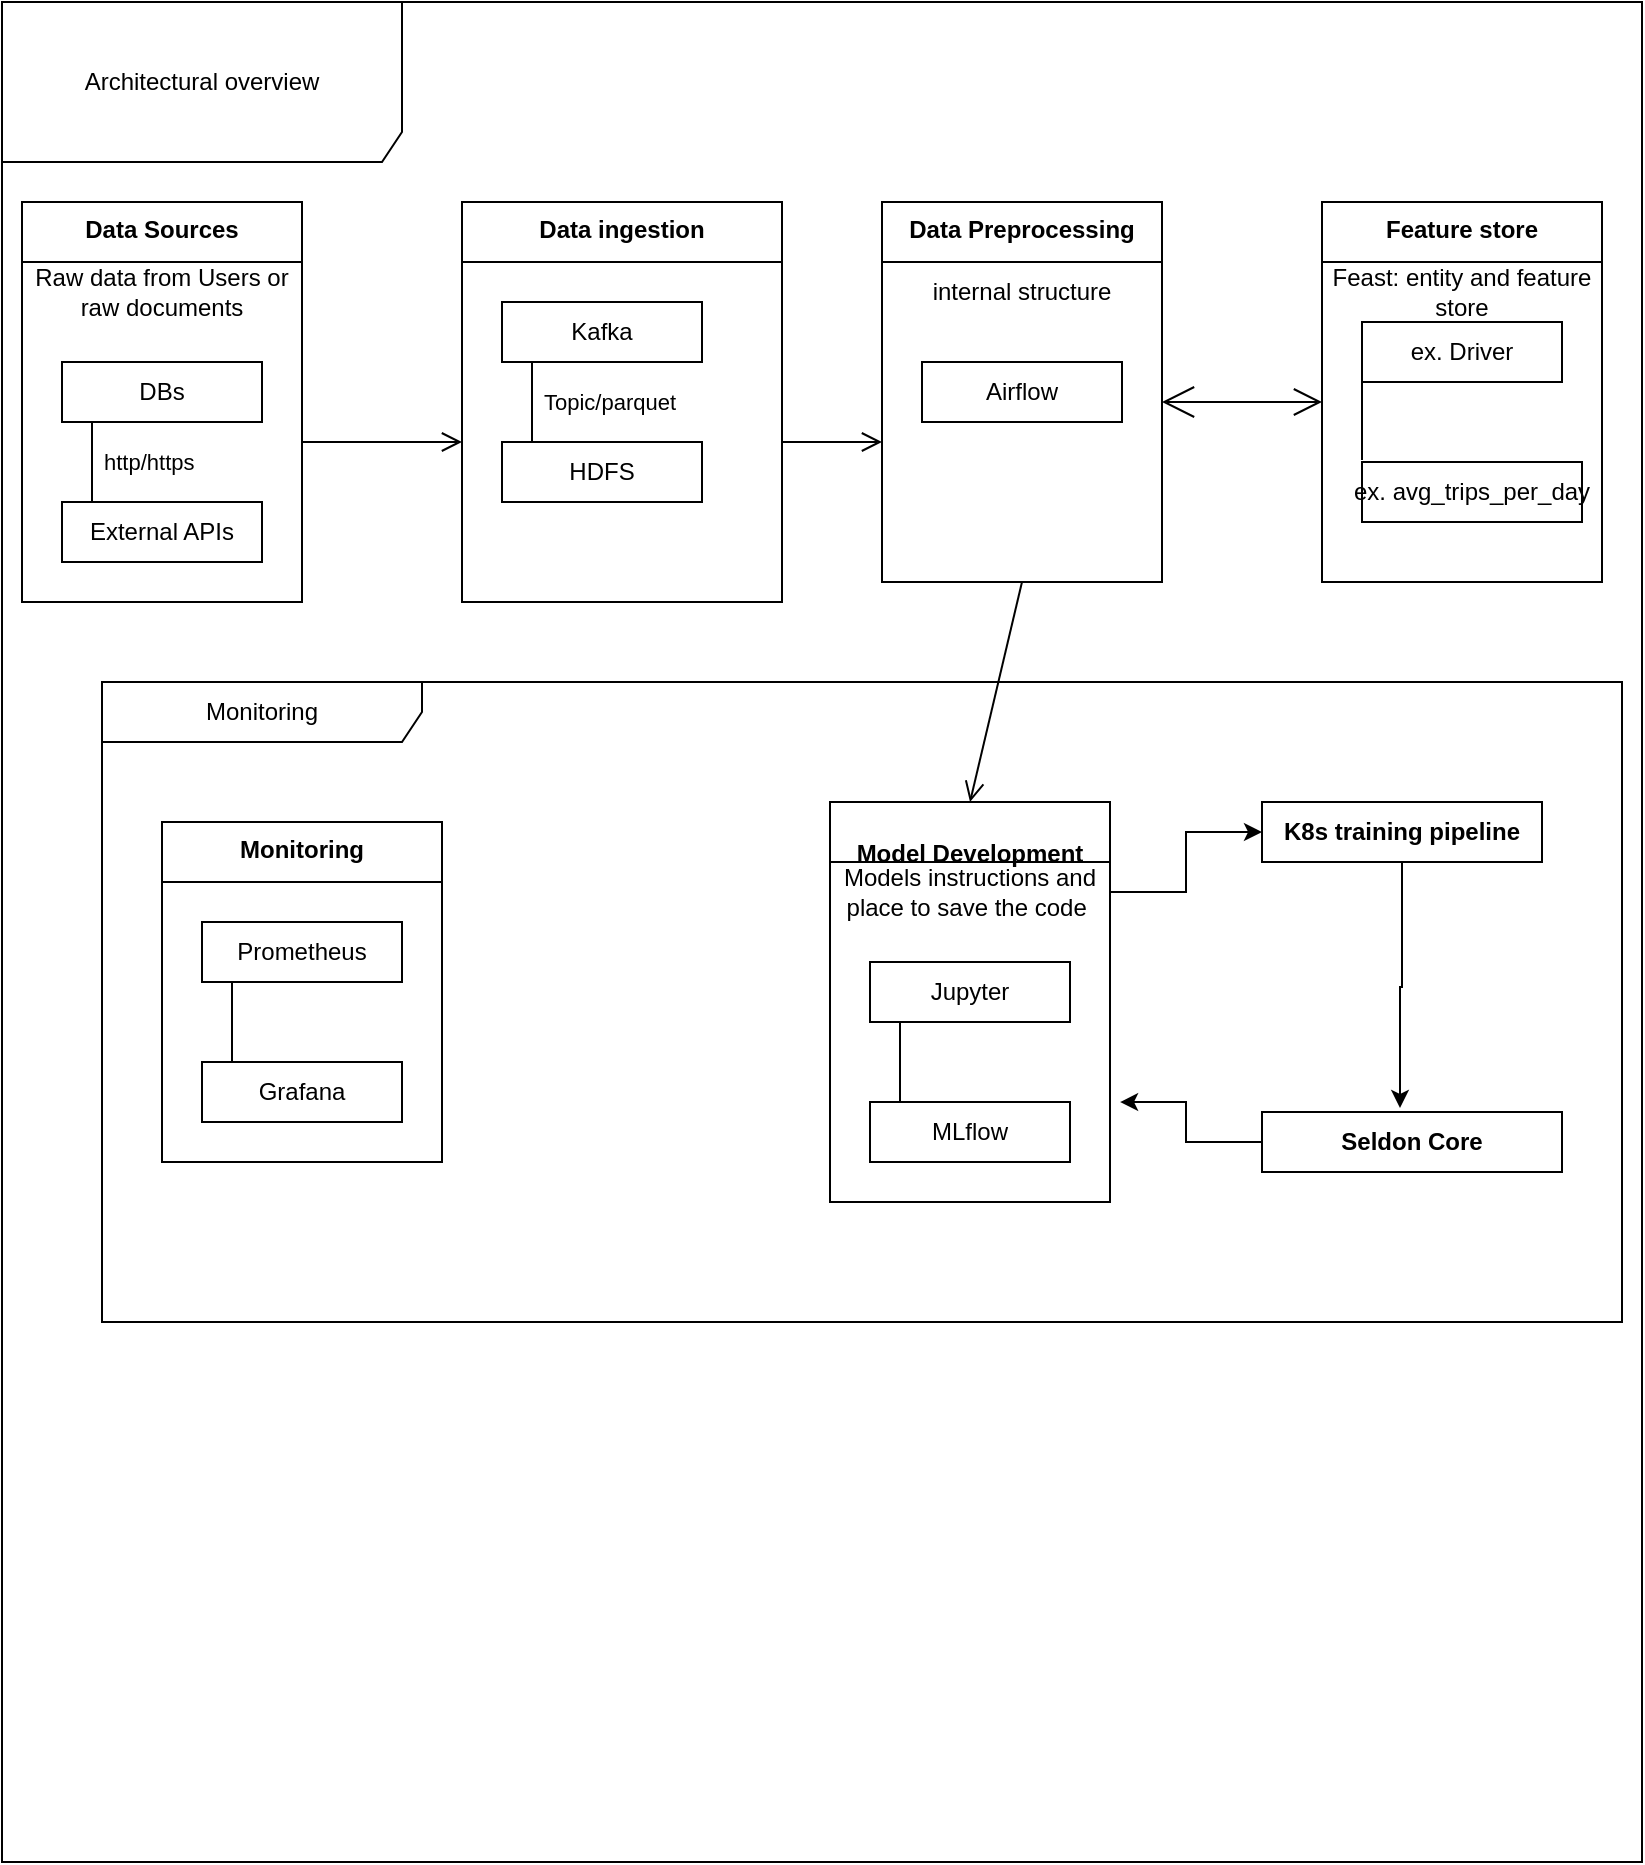 <mxfile version="27.1.6">
  <diagram id="C5RBs43oDa-KdzZeNtuy" name="Page-1">
    <mxGraphModel dx="1426" dy="791" grid="1" gridSize="10" guides="1" tooltips="1" connect="1" arrows="1" fold="1" page="1" pageScale="1" pageWidth="827" pageHeight="1169" math="0" shadow="0">
      <root>
        <mxCell id="WIyWlLk6GJQsqaUBKTNV-0" />
        <mxCell id="WIyWlLk6GJQsqaUBKTNV-1" parent="WIyWlLk6GJQsqaUBKTNV-0" />
        <mxCell id="dq5tgDAa4yFkEQTGaGyD-0" value="Architectural overview" style="shape=umlFrame;whiteSpace=wrap;html=1;pointerEvents=0;recursiveResize=0;container=1;collapsible=0;width=200;height=80;" vertex="1" parent="WIyWlLk6GJQsqaUBKTNV-1">
          <mxGeometry width="820" height="930" as="geometry" />
        </mxCell>
        <mxCell id="dq5tgDAa4yFkEQTGaGyD-1" value="Data Sources" style="swimlane;fontStyle=1;align=center;verticalAlign=top;childLayout=stackLayout;horizontal=1;startSize=30;horizontalStack=0;resizeParent=1;resizeParentMax=0;resizeLast=0;collapsible=0;marginBottom=0;html=1;whiteSpace=wrap;" vertex="1" parent="dq5tgDAa4yFkEQTGaGyD-0">
          <mxGeometry x="10" y="100" width="140" height="200" as="geometry" />
        </mxCell>
        <mxCell id="dq5tgDAa4yFkEQTGaGyD-2" value="Raw data from Users or raw documents" style="html=1;strokeColor=none;fillColor=none;align=center;verticalAlign=middle;spacingLeft=4;spacingRight=4;rotatable=0;points=[[0,0.5],[1,0.5]];resizeWidth=1;whiteSpace=wrap;" vertex="1" parent="dq5tgDAa4yFkEQTGaGyD-1">
          <mxGeometry y="30" width="140" height="30" as="geometry" />
        </mxCell>
        <mxCell id="dq5tgDAa4yFkEQTGaGyD-3" value="" style="swimlane;fontStyle=1;align=center;verticalAlign=top;horizontal=1;startSize=0;collapsible=0;marginBottom=0;html=1;strokeColor=none;fillColor=none;" vertex="1" parent="dq5tgDAa4yFkEQTGaGyD-1">
          <mxGeometry y="60" width="140" height="140" as="geometry" />
        </mxCell>
        <mxCell id="dq5tgDAa4yFkEQTGaGyD-4" value="DBs" style="html=1;align=center;verticalAlign=middle;rotatable=0;whiteSpace=wrap;" vertex="1" parent="dq5tgDAa4yFkEQTGaGyD-3">
          <mxGeometry width="100" height="30" relative="1" as="geometry">
            <mxPoint x="20" y="20" as="offset" />
          </mxGeometry>
        </mxCell>
        <mxCell id="dq5tgDAa4yFkEQTGaGyD-5" value="External APIs" style="html=1;align=center;verticalAlign=middle;rotatable=0;whiteSpace=wrap;" vertex="1" parent="dq5tgDAa4yFkEQTGaGyD-3">
          <mxGeometry width="100" height="30" relative="1" as="geometry">
            <mxPoint x="20" y="90" as="offset" />
          </mxGeometry>
        </mxCell>
        <mxCell id="dq5tgDAa4yFkEQTGaGyD-6" value="http/https" style="edgeStyle=none;endArrow=none;verticalAlign=middle;labelBackgroundColor=none;endSize=12;html=1;align=left;endFill=0;exitX=0.15;exitY=1;entryX=0.15;entryY=0;spacingLeft=4;rounded=0;" edge="1" parent="dq5tgDAa4yFkEQTGaGyD-3" source="dq5tgDAa4yFkEQTGaGyD-4" target="dq5tgDAa4yFkEQTGaGyD-5">
          <mxGeometry relative="1" as="geometry">
            <mxPoint as="offset" />
          </mxGeometry>
        </mxCell>
        <mxCell id="dq5tgDAa4yFkEQTGaGyD-22" value="Data ingestion" style="swimlane;fontStyle=1;align=center;verticalAlign=top;childLayout=stackLayout;horizontal=1;startSize=30;horizontalStack=0;resizeParent=1;resizeParentMax=0;resizeLast=0;collapsible=0;marginBottom=0;html=1;whiteSpace=wrap;" vertex="1" parent="dq5tgDAa4yFkEQTGaGyD-0">
          <mxGeometry x="230" y="100" width="160" height="200" as="geometry" />
        </mxCell>
        <mxCell id="dq5tgDAa4yFkEQTGaGyD-24" value="" style="swimlane;fontStyle=1;align=center;verticalAlign=top;horizontal=1;startSize=0;collapsible=0;marginBottom=0;html=1;strokeColor=none;fillColor=none;" vertex="1" parent="dq5tgDAa4yFkEQTGaGyD-22">
          <mxGeometry y="30" width="160" height="170" as="geometry" />
        </mxCell>
        <mxCell id="dq5tgDAa4yFkEQTGaGyD-25" value="&lt;p style=&quot;white-space-collapse: preserve;&quot; dir=&quot;auto&quot;&gt;Kafka&lt;/p&gt;" style="html=1;align=center;verticalAlign=middle;rotatable=0;whiteSpace=wrap;" vertex="1" parent="dq5tgDAa4yFkEQTGaGyD-24">
          <mxGeometry width="100" height="30" relative="1" as="geometry">
            <mxPoint x="20" y="20" as="offset" />
          </mxGeometry>
        </mxCell>
        <mxCell id="dq5tgDAa4yFkEQTGaGyD-26" value="&lt;p style=&quot;white-space-collapse: preserve;&quot; dir=&quot;auto&quot;&gt;HDFS&lt;/p&gt;" style="html=1;align=center;verticalAlign=middle;rotatable=0;whiteSpace=wrap;" vertex="1" parent="dq5tgDAa4yFkEQTGaGyD-24">
          <mxGeometry width="100" height="30" relative="1" as="geometry">
            <mxPoint x="20" y="90" as="offset" />
          </mxGeometry>
        </mxCell>
        <mxCell id="dq5tgDAa4yFkEQTGaGyD-27" value="Topic/par&lt;span style=&quot;background-color: transparent; color: light-dark(rgb(0, 0, 0), rgb(255, 255, 255));&quot;&gt;quet&lt;/span&gt;" style="edgeStyle=none;endArrow=none;verticalAlign=middle;labelBackgroundColor=none;endSize=12;html=1;align=left;endFill=0;exitX=0.15;exitY=1;entryX=0.15;entryY=0;spacingLeft=4;rounded=0;" edge="1" parent="dq5tgDAa4yFkEQTGaGyD-24" source="dq5tgDAa4yFkEQTGaGyD-25" target="dq5tgDAa4yFkEQTGaGyD-26">
          <mxGeometry relative="1" as="geometry" />
        </mxCell>
        <mxCell id="dq5tgDAa4yFkEQTGaGyD-35" value="Data Preprocessing" style="swimlane;fontStyle=1;align=center;verticalAlign=top;childLayout=stackLayout;horizontal=1;startSize=30;horizontalStack=0;resizeParent=1;resizeParentMax=0;resizeLast=0;collapsible=0;marginBottom=0;html=1;whiteSpace=wrap;" vertex="1" parent="dq5tgDAa4yFkEQTGaGyD-0">
          <mxGeometry x="440" y="100" width="140" height="190" as="geometry" />
        </mxCell>
        <mxCell id="dq5tgDAa4yFkEQTGaGyD-36" value="internal structure" style="html=1;strokeColor=none;fillColor=none;align=center;verticalAlign=middle;spacingLeft=4;spacingRight=4;rotatable=0;points=[[0,0.5],[1,0.5]];resizeWidth=1;whiteSpace=wrap;" vertex="1" parent="dq5tgDAa4yFkEQTGaGyD-35">
          <mxGeometry y="30" width="140" height="30" as="geometry" />
        </mxCell>
        <mxCell id="dq5tgDAa4yFkEQTGaGyD-37" value="" style="swimlane;fontStyle=1;align=center;verticalAlign=top;horizontal=1;startSize=0;collapsible=0;marginBottom=0;html=1;strokeColor=none;fillColor=none;" vertex="1" parent="dq5tgDAa4yFkEQTGaGyD-35">
          <mxGeometry y="60" width="140" height="130" as="geometry" />
        </mxCell>
        <mxCell id="dq5tgDAa4yFkEQTGaGyD-38" value="&lt;p style=&quot;white-space-collapse: preserve;&quot; dir=&quot;auto&quot;&gt;Airflow&lt;/p&gt;" style="html=1;align=center;verticalAlign=middle;rotatable=0;whiteSpace=wrap;" vertex="1" parent="dq5tgDAa4yFkEQTGaGyD-37">
          <mxGeometry width="100" height="30" relative="1" as="geometry">
            <mxPoint x="20" y="20" as="offset" />
          </mxGeometry>
        </mxCell>
        <mxCell id="dq5tgDAa4yFkEQTGaGyD-43" value="" style="endArrow=open;startArrow=none;endFill=0;startFill=0;endSize=8;html=1;verticalAlign=bottom;labelBackgroundColor=none;strokeWidth=1;rounded=0;" edge="1" parent="dq5tgDAa4yFkEQTGaGyD-0">
          <mxGeometry width="160" relative="1" as="geometry">
            <mxPoint x="150" y="220" as="sourcePoint" />
            <mxPoint x="230" y="220" as="targetPoint" />
          </mxGeometry>
        </mxCell>
        <mxCell id="dq5tgDAa4yFkEQTGaGyD-44" value="" style="endArrow=open;startArrow=none;endFill=0;startFill=0;endSize=8;html=1;verticalAlign=bottom;labelBackgroundColor=none;strokeWidth=1;rounded=0;" edge="1" parent="dq5tgDAa4yFkEQTGaGyD-0">
          <mxGeometry width="160" relative="1" as="geometry">
            <mxPoint x="390" y="220" as="sourcePoint" />
            <mxPoint x="440" y="220" as="targetPoint" />
          </mxGeometry>
        </mxCell>
        <mxCell id="dq5tgDAa4yFkEQTGaGyD-46" value="Feature store" style="swimlane;fontStyle=1;align=center;verticalAlign=top;childLayout=stackLayout;horizontal=1;startSize=30;horizontalStack=0;resizeParent=1;resizeParentMax=0;resizeLast=0;collapsible=0;marginBottom=0;html=1;whiteSpace=wrap;" vertex="1" parent="dq5tgDAa4yFkEQTGaGyD-0">
          <mxGeometry x="660" y="100" width="140" height="190" as="geometry" />
        </mxCell>
        <mxCell id="dq5tgDAa4yFkEQTGaGyD-47" value="Feast: entity and feature store" style="html=1;strokeColor=none;fillColor=none;align=center;verticalAlign=middle;spacingLeft=4;spacingRight=4;rotatable=0;points=[[0,0.5],[1,0.5]];resizeWidth=1;whiteSpace=wrap;" vertex="1" parent="dq5tgDAa4yFkEQTGaGyD-46">
          <mxGeometry y="30" width="140" height="30" as="geometry" />
        </mxCell>
        <mxCell id="dq5tgDAa4yFkEQTGaGyD-48" value="" style="swimlane;fontStyle=1;align=center;verticalAlign=top;horizontal=1;startSize=0;collapsible=0;marginBottom=0;html=1;strokeColor=none;fillColor=none;" vertex="1" parent="dq5tgDAa4yFkEQTGaGyD-46">
          <mxGeometry y="60" width="140" height="130" as="geometry" />
        </mxCell>
        <mxCell id="dq5tgDAa4yFkEQTGaGyD-49" value="ex. Driver" style="html=1;align=center;verticalAlign=middle;rotatable=0;whiteSpace=wrap;" vertex="1" parent="dq5tgDAa4yFkEQTGaGyD-48">
          <mxGeometry width="100" height="30" relative="1" as="geometry">
            <mxPoint x="20" as="offset" />
          </mxGeometry>
        </mxCell>
        <mxCell id="dq5tgDAa4yFkEQTGaGyD-50" value="ex.&amp;nbsp;&lt;span style=&quot;white-space-collapse: preserve; background-color: transparent; color: light-dark(rgb(0, 0, 0), rgb(255, 255, 255));&quot;&gt;avg_trips_per_day&lt;/span&gt;" style="html=1;align=center;verticalAlign=middle;rotatable=0;whiteSpace=wrap;" vertex="1" parent="dq5tgDAa4yFkEQTGaGyD-48">
          <mxGeometry width="110" height="30" relative="1" as="geometry">
            <mxPoint x="20" y="70" as="offset" />
          </mxGeometry>
        </mxCell>
        <mxCell id="dq5tgDAa4yFkEQTGaGyD-51" value="" style="edgeStyle=none;endArrow=none;verticalAlign=middle;labelBackgroundColor=none;endSize=12;html=1;align=left;endFill=0;exitX=0;exitY=1;spacingLeft=4;rounded=0;exitDx=0;exitDy=0;" edge="1" parent="dq5tgDAa4yFkEQTGaGyD-48" source="dq5tgDAa4yFkEQTGaGyD-49">
          <mxGeometry x="0.954" y="-9" relative="1" as="geometry">
            <mxPoint x="20" y="69" as="targetPoint" />
            <mxPoint as="offset" />
          </mxGeometry>
        </mxCell>
        <mxCell id="dq5tgDAa4yFkEQTGaGyD-53" value="&lt;div&gt;&lt;br&gt;&lt;/div&gt;&lt;div&gt;&lt;br&gt;&lt;/div&gt;" style="endArrow=open;html=1;endSize=12;startArrow=open;startSize=14;startFill=0;edgeStyle=orthogonalEdgeStyle;align=center;verticalAlign=bottom;endFill=0;rounded=0;" edge="1" parent="dq5tgDAa4yFkEQTGaGyD-0">
          <mxGeometry y="3" relative="1" as="geometry">
            <mxPoint x="580" y="200" as="sourcePoint" />
            <mxPoint x="660" y="200" as="targetPoint" />
          </mxGeometry>
        </mxCell>
        <mxCell id="dq5tgDAa4yFkEQTGaGyD-60" value="" style="endArrow=open;startArrow=none;endFill=0;startFill=0;endSize=8;html=1;verticalAlign=bottom;labelBackgroundColor=none;strokeWidth=1;rounded=0;exitX=0.5;exitY=1;exitDx=0;exitDy=0;entryX=0.5;entryY=0;entryDx=0;entryDy=0;" edge="1" parent="dq5tgDAa4yFkEQTGaGyD-0" source="dq5tgDAa4yFkEQTGaGyD-37" target="dq5tgDAa4yFkEQTGaGyD-54">
          <mxGeometry width="160" relative="1" as="geometry">
            <mxPoint x="250" y="400" as="sourcePoint" />
            <mxPoint x="310" y="400.5" as="targetPoint" />
          </mxGeometry>
        </mxCell>
        <mxCell id="dq5tgDAa4yFkEQTGaGyD-72" value="Monitoring" style="shape=umlFrame;whiteSpace=wrap;html=1;pointerEvents=0;recursiveResize=0;container=1;collapsible=0;width=160;" vertex="1" parent="dq5tgDAa4yFkEQTGaGyD-0">
          <mxGeometry x="50" y="340" width="760" height="320" as="geometry" />
        </mxCell>
        <mxCell id="dq5tgDAa4yFkEQTGaGyD-54" value="&lt;p style=&quot;white-space-collapse: preserve;&quot; dir=&quot;auto&quot;&gt;Model Development&lt;/p&gt;" style="swimlane;fontStyle=1;align=center;verticalAlign=top;childLayout=stackLayout;horizontal=1;startSize=30;horizontalStack=0;resizeParent=1;resizeParentMax=0;resizeLast=0;collapsible=0;marginBottom=0;html=1;whiteSpace=wrap;" vertex="1" parent="dq5tgDAa4yFkEQTGaGyD-72">
          <mxGeometry x="364" y="60" width="140" height="200" as="geometry" />
        </mxCell>
        <mxCell id="dq5tgDAa4yFkEQTGaGyD-55" value="Models instructions and place to save the code&amp;nbsp;" style="html=1;strokeColor=none;fillColor=none;align=center;verticalAlign=middle;spacingLeft=4;spacingRight=4;rotatable=0;points=[[0,0.5],[1,0.5]];resizeWidth=1;whiteSpace=wrap;" vertex="1" parent="dq5tgDAa4yFkEQTGaGyD-54">
          <mxGeometry y="30" width="140" height="30" as="geometry" />
        </mxCell>
        <mxCell id="dq5tgDAa4yFkEQTGaGyD-56" value="" style="swimlane;fontStyle=1;align=center;verticalAlign=top;horizontal=1;startSize=0;collapsible=0;marginBottom=0;html=1;strokeColor=none;fillColor=none;" vertex="1" parent="dq5tgDAa4yFkEQTGaGyD-54">
          <mxGeometry y="60" width="140" height="140" as="geometry" />
        </mxCell>
        <mxCell id="dq5tgDAa4yFkEQTGaGyD-57" value="&lt;p style=&quot;white-space-collapse: preserve;&quot; dir=&quot;auto&quot;&gt;Jupyter&lt;/p&gt;" style="html=1;align=center;verticalAlign=middle;rotatable=0;whiteSpace=wrap;" vertex="1" parent="dq5tgDAa4yFkEQTGaGyD-56">
          <mxGeometry width="100" height="30" relative="1" as="geometry">
            <mxPoint x="20" y="20" as="offset" />
          </mxGeometry>
        </mxCell>
        <mxCell id="dq5tgDAa4yFkEQTGaGyD-58" value="MLflow" style="html=1;align=center;verticalAlign=middle;rotatable=0;whiteSpace=wrap;" vertex="1" parent="dq5tgDAa4yFkEQTGaGyD-56">
          <mxGeometry width="100" height="30" relative="1" as="geometry">
            <mxPoint x="20" y="90" as="offset" />
          </mxGeometry>
        </mxCell>
        <mxCell id="dq5tgDAa4yFkEQTGaGyD-59" value="" style="edgeStyle=none;endArrow=none;verticalAlign=middle;labelBackgroundColor=none;endSize=12;html=1;align=left;endFill=0;exitX=0.15;exitY=1;entryX=0.15;entryY=0;spacingLeft=4;rounded=0;" edge="1" parent="dq5tgDAa4yFkEQTGaGyD-56" source="dq5tgDAa4yFkEQTGaGyD-57" target="dq5tgDAa4yFkEQTGaGyD-58">
          <mxGeometry relative="1" as="geometry" />
        </mxCell>
        <mxCell id="dq5tgDAa4yFkEQTGaGyD-61" value="K8s training pipeline" style="fontStyle=1;whiteSpace=wrap;html=1;" vertex="1" parent="dq5tgDAa4yFkEQTGaGyD-72">
          <mxGeometry x="580" y="60" width="140" height="30" as="geometry" />
        </mxCell>
        <mxCell id="dq5tgDAa4yFkEQTGaGyD-69" style="edgeStyle=orthogonalEdgeStyle;rounded=0;orthogonalLoop=1;jettySize=auto;html=1;" edge="1" parent="dq5tgDAa4yFkEQTGaGyD-72" source="dq5tgDAa4yFkEQTGaGyD-55" target="dq5tgDAa4yFkEQTGaGyD-61">
          <mxGeometry relative="1" as="geometry" />
        </mxCell>
        <mxCell id="dq5tgDAa4yFkEQTGaGyD-63" value=" Seldon Core" style="fontStyle=1;whiteSpace=wrap;html=1;" vertex="1" parent="dq5tgDAa4yFkEQTGaGyD-72">
          <mxGeometry x="580" y="215" width="150" height="30" as="geometry" />
        </mxCell>
        <mxCell id="dq5tgDAa4yFkEQTGaGyD-70" style="edgeStyle=orthogonalEdgeStyle;rounded=0;orthogonalLoop=1;jettySize=auto;html=1;entryX=1.036;entryY=0.643;entryDx=0;entryDy=0;entryPerimeter=0;" edge="1" parent="dq5tgDAa4yFkEQTGaGyD-72" source="dq5tgDAa4yFkEQTGaGyD-63" target="dq5tgDAa4yFkEQTGaGyD-56">
          <mxGeometry relative="1" as="geometry" />
        </mxCell>
        <mxCell id="dq5tgDAa4yFkEQTGaGyD-71" style="edgeStyle=orthogonalEdgeStyle;rounded=0;orthogonalLoop=1;jettySize=auto;html=1;entryX=0.46;entryY=-0.067;entryDx=0;entryDy=0;entryPerimeter=0;" edge="1" parent="dq5tgDAa4yFkEQTGaGyD-72" source="dq5tgDAa4yFkEQTGaGyD-61" target="dq5tgDAa4yFkEQTGaGyD-63">
          <mxGeometry relative="1" as="geometry" />
        </mxCell>
        <mxCell id="dq5tgDAa4yFkEQTGaGyD-73" value="Monitoring" style="swimlane;fontStyle=1;align=center;verticalAlign=top;childLayout=stackLayout;horizontal=1;startSize=30;horizontalStack=0;resizeParent=1;resizeParentMax=0;resizeLast=0;collapsible=0;marginBottom=0;html=1;whiteSpace=wrap;" vertex="1" parent="WIyWlLk6GJQsqaUBKTNV-1">
          <mxGeometry x="80" y="410" width="140" height="170" as="geometry" />
        </mxCell>
        <mxCell id="dq5tgDAa4yFkEQTGaGyD-75" value="" style="swimlane;fontStyle=1;align=center;verticalAlign=top;horizontal=1;startSize=0;collapsible=0;marginBottom=0;html=1;strokeColor=none;fillColor=none;" vertex="1" parent="dq5tgDAa4yFkEQTGaGyD-73">
          <mxGeometry y="30" width="140" height="140" as="geometry" />
        </mxCell>
        <mxCell id="dq5tgDAa4yFkEQTGaGyD-76" value="&lt;p style=&quot;white-space-collapse: preserve;&quot; dir=&quot;auto&quot;&gt;Prometheus&lt;/p&gt;" style="html=1;align=center;verticalAlign=middle;rotatable=0;whiteSpace=wrap;" vertex="1" parent="dq5tgDAa4yFkEQTGaGyD-75">
          <mxGeometry width="100" height="30" relative="1" as="geometry">
            <mxPoint x="20" y="20" as="offset" />
          </mxGeometry>
        </mxCell>
        <mxCell id="dq5tgDAa4yFkEQTGaGyD-77" value="&lt;p style=&quot;white-space-collapse: preserve;&quot; dir=&quot;auto&quot;&gt;Grafana&lt;/p&gt;" style="html=1;align=center;verticalAlign=middle;rotatable=0;whiteSpace=wrap;" vertex="1" parent="dq5tgDAa4yFkEQTGaGyD-75">
          <mxGeometry width="100" height="30" relative="1" as="geometry">
            <mxPoint x="20" y="90" as="offset" />
          </mxGeometry>
        </mxCell>
        <mxCell id="dq5tgDAa4yFkEQTGaGyD-78" value="" style="edgeStyle=none;endArrow=none;verticalAlign=middle;labelBackgroundColor=none;endSize=12;html=1;align=left;endFill=0;exitX=0.15;exitY=1;entryX=0.15;entryY=0;spacingLeft=4;rounded=0;" edge="1" parent="dq5tgDAa4yFkEQTGaGyD-75" source="dq5tgDAa4yFkEQTGaGyD-76" target="dq5tgDAa4yFkEQTGaGyD-77">
          <mxGeometry relative="1" as="geometry" />
        </mxCell>
      </root>
    </mxGraphModel>
  </diagram>
</mxfile>
